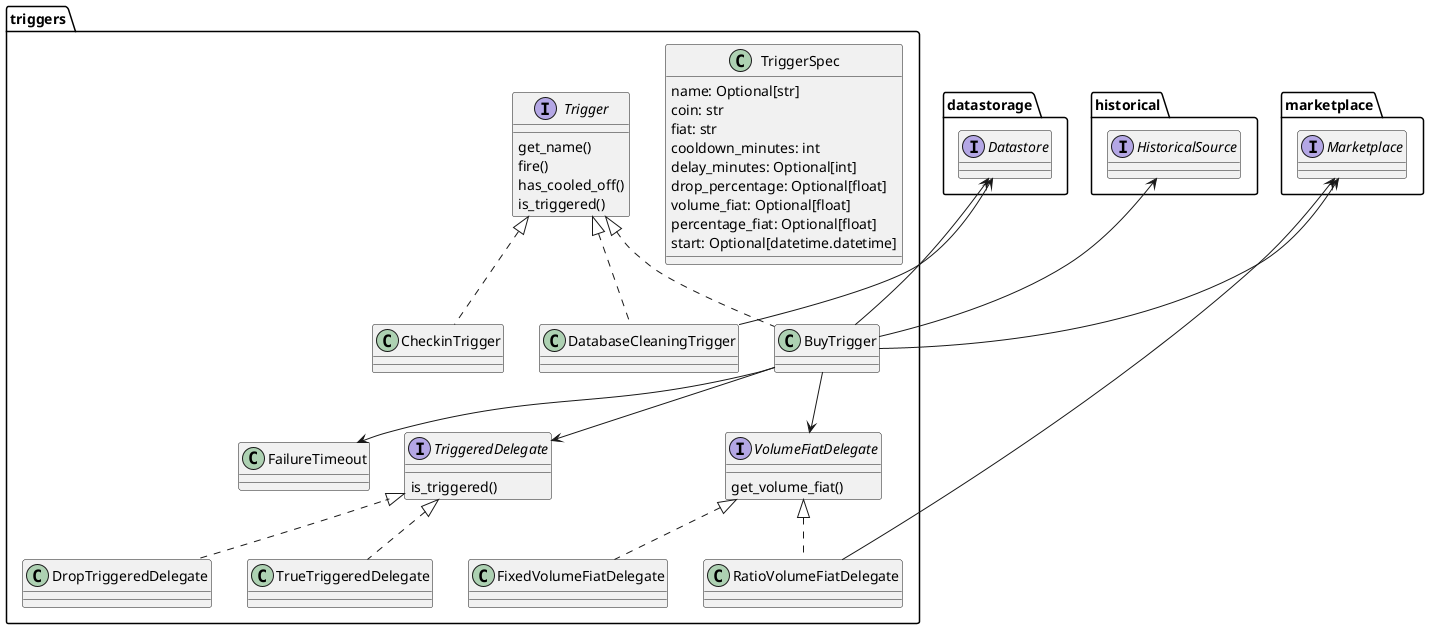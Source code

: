 @startuml

allowmixing

!if ($standalone)
interface marketplace.Marketplace
interface datastorage.Datastore
interface historical.HistoricalSource
!endif

namespace triggers {

class TriggerSpec {
    name: Optional[str]
    coin: str
    fiat: str
    cooldown_minutes: int
    delay_minutes: Optional[int]
    drop_percentage: Optional[float]
    volume_fiat: Optional[float]
    percentage_fiat: Optional[float]
    start: Optional[datetime.datetime]
}

interface Trigger {
    get_name()
    fire()
    has_cooled_off()
    is_triggered()
}

class BuyTrigger implements Trigger

datastorage.Datastore <-- BuyTrigger
marketplace.Marketplace <-- BuyTrigger
historical.HistoricalSource <-- BuyTrigger

interface TriggeredDelegate {
    is_triggered()
}
BuyTrigger --> TriggeredDelegate

interface VolumeFiatDelegate {
    get_volume_fiat()
}
BuyTrigger --> VolumeFiatDelegate

class FixedVolumeFiatDelegate implements VolumeFiatDelegate
class RatioVolumeFiatDelegate implements VolumeFiatDelegate

class DropTriggeredDelegate implements TriggeredDelegate
class TrueTriggeredDelegate implements TriggeredDelegate

class FailureTimeout
BuyTrigger --> FailureTimeout


class CheckinTrigger implements Trigger
class DatabaseCleaningTrigger implements Trigger

datastorage.Datastore <-- DatabaseCleaningTrigger

marketplace.Marketplace <-- RatioVolumeFiatDelegate


}

@enduml